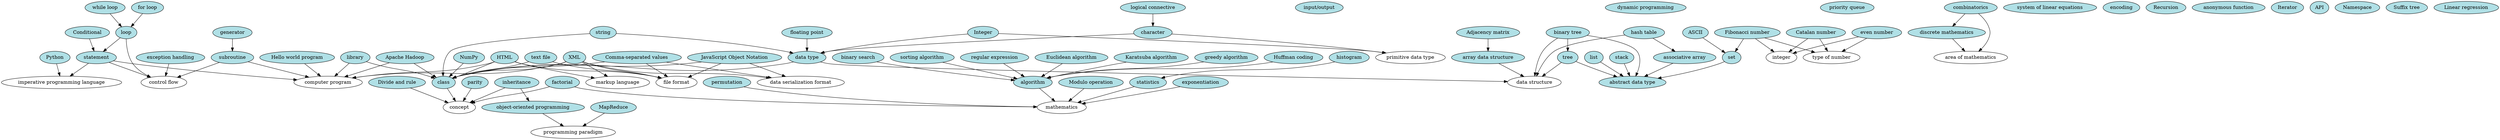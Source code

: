 digraph {
    "Python" [style = filled, fillcolor = powderblue]
    "Integer" [style = filled, fillcolor = powderblue]
    "input/output" [style = filled, fillcolor = powderblue]
    "data type" [style = filled, fillcolor = powderblue]
    "statement" [style = filled, fillcolor = powderblue]
    "Modulo operation" [style = filled, fillcolor = powderblue]
    "while loop" [style = filled, fillcolor = powderblue]
    "exponentiation" [style = filled, fillcolor = powderblue]
    "Conditional" [style = filled, fillcolor = powderblue]
    "logical connective" [style = filled, fillcolor = powderblue]
    "floating point" [style = filled, fillcolor = powderblue]
    "for loop" [style = filled, fillcolor = powderblue]
    "factorial" [style = filled, fillcolor = powderblue]
    "string" [style = filled, fillcolor = powderblue]
    "character" [style = filled, fillcolor = powderblue]
    "associative array" [style = filled, fillcolor = powderblue]
    "abstract data type" [style = filled, fillcolor = powderblue]
    "loop" [style = filled, fillcolor = powderblue]
    "Hello world program" [style = filled, fillcolor = powderblue]
    "greedy algorithm" [style = filled, fillcolor = powderblue]
    "algorithm" [style = filled, fillcolor = powderblue]
    "Huffman coding" [style = filled, fillcolor = powderblue]
    "Divide and rule" [style = filled, fillcolor = powderblue]
    "dynamic programming" [style = filled, fillcolor = powderblue]
    "binary search" [style = filled, fillcolor = powderblue]
    "sorting algorithm" [style = filled, fillcolor = powderblue]
    "priority queue" [style = filled, fillcolor = powderblue]
    "hash table" [style = filled, fillcolor = powderblue]
    "tree" [style = filled, fillcolor = powderblue]
    "binary tree" [style = filled, fillcolor = powderblue]
    "NumPy" [style = filled, fillcolor = powderblue]
    "Comma-separated values" [style = filled, fillcolor = powderblue]
    "library" [style = filled, fillcolor = powderblue]
    "text file" [style = filled, fillcolor = powderblue]
    "Apache Hadoop" [style = filled, fillcolor = powderblue]
    "MapReduce" [style = filled, fillcolor = powderblue]
    "discrete mathematics" [style = filled, fillcolor = powderblue]
    "combinatorics" [style = filled, fillcolor = powderblue]
    "system of linear equations" [style = filled, fillcolor = powderblue]
    "Catalan number" [style = filled, fillcolor = powderblue]
    "class" [style = filled, fillcolor = powderblue]
    "object-oriented programming" [style = filled, fillcolor = powderblue]
    "inheritance" [style = filled, fillcolor = powderblue]
    "encoding" [style = filled, fillcolor = powderblue]
    "list" [style = filled, fillcolor = powderblue]
    "subroutine" [style = filled, fillcolor = powderblue]
    "generator" [style = filled, fillcolor = powderblue]
    "array data structure" [style = filled, fillcolor = powderblue]
    "set" [style = filled, fillcolor = powderblue]
    "Recursion" [style = filled, fillcolor = powderblue]
    "anonymous function" [style = filled, fillcolor = powderblue]
    "regular expression" [style = filled, fillcolor = powderblue]
    "exception handling" [style = filled, fillcolor = powderblue]
    "Iterator" [style = filled, fillcolor = powderblue]
    "API" [style = filled, fillcolor = powderblue]
    "Fibonacci number" [style = filled, fillcolor = powderblue]
    "Euclidean algorithm" [style = filled, fillcolor = powderblue]
    "permutation" [style = filled, fillcolor = powderblue]
    "Adjacency matrix" [style = filled, fillcolor = powderblue]
    "Namespace" [style = filled, fillcolor = powderblue]
    "JavaScript Object Notation" [style = filled, fillcolor = powderblue]
    "XML" [style = filled, fillcolor = powderblue]
    "HTML" [style = filled, fillcolor = powderblue]
    "ASCII" [style = filled, fillcolor = powderblue]
    "Suffix tree" [style = filled, fillcolor = powderblue]
    "Karatsuba algorithm" [style = filled, fillcolor = powderblue]
    "stack" [style = filled, fillcolor = powderblue]
    "statistics" [style = filled, fillcolor = powderblue]
    "histogram" [style = filled, fillcolor = powderblue]
    "Linear regression" [style = filled, fillcolor = powderblue]
    "parity" [style = filled, fillcolor = powderblue]
    "even number" [style = filled, fillcolor = powderblue]
    "data type" -> "data structure"
    "data type" -> "class"
    "while loop" -> "loop"
    "Conditional" -> "statement"
    "for loop" -> "loop"
    "string" -> "data type"
    "string" -> "class"
    "associative array" -> "abstract data type"
    "loop" -> "control flow"
    "loop" -> "statement"
    "greedy algorithm" -> "algorithm"
    "hash table" -> "data structure"
    "hash table" -> "associative array"
    "tree" -> "data structure"
    "tree" -> "abstract data type"
    "binary tree" -> "data structure"
    "binary tree" -> "abstract data type"
    "binary tree" -> "tree"
    "combinatorics" -> "area of mathematics"
    "combinatorics" -> "discrete mathematics"
    "inheritance" -> "object-oriented programming"
    "inheritance" -> "concept"
    "list" -> "abstract data type"
    "generator" -> "subroutine"
    "set" -> "abstract data type"
    "Euclidean algorithm" -> "algorithm"
    "stack" -> "abstract data type"
    "histogram" -> "statistics"
    "Python" -> "imperative programming language"
    "statement" -> "control flow"
    "statement" -> "imperative programming language"
    "statement" -> "computer program"
    "character" -> "data type"
    "character" -> "primitive data type"
    "Integer" -> "data type"
    "Integer" -> "primitive data type"
    "array data structure" -> "data structure"
    "subroutine" -> "control flow"
    "subroutine" -> "computer program"
    "exception handling" -> "control flow"
    "Hello world program" -> "computer program"
    "factorial" -> "mathematics"
    "factorial" -> "concept"
    "statistics" -> "mathematics"
    "algorithm" -> "mathematics"
    "Comma-separated values" -> "class"
    "Comma-separated values" -> "file format"
    "Comma-separated values" -> "data serialization format"
    "HTML" -> "class"
    "HTML" -> "file format"
    "HTML" -> "markup language"
    "HTML" -> "computer program"
    "JavaScript Object Notation" -> "class"
    "JavaScript Object Notation" -> "file format"
    "JavaScript Object Notation" -> "data serialization format"
    "XML" -> "class"
    "XML" -> "computer program"
    "XML" -> "file format"
    "XML" -> "markup language"
    "XML" -> "data serialization format"
    "text file" -> "class"
    "text file" -> "file format"
    "MapReduce" -> "programming paradigm"
    "object-oriented programming" -> "programming paradigm"
    "discrete mathematics" -> "area of mathematics"
    "class" -> "concept"
    "even number" -> "integer"
    "even number" -> "type of number"
    "Fibonacci number" -> "integer"
    "Fibonacci number" -> "type of number"
    "Fibonacci number" -> "set"
    "Modulo operation" -> "mathematics"
    "exponentiation" -> "mathematics"
    "logical connective" -> "character"
    "floating point" -> "data type"
    "Huffman coding" -> "algorithm"
    "Divide and rule" -> "concept"
    "binary search" -> "algorithm"
    "sorting algorithm" -> "algorithm"
    "NumPy" -> "class"
    "library" -> "class"
    "library" -> "computer program"
    "Apache Hadoop" -> "class"
    "Apache Hadoop" -> "computer program"
    "Catalan number" -> "integer"
    "Catalan number" -> "type of number"
    "regular expression" -> "algorithm"
    "permutation" -> "mathematics"
    "Adjacency matrix" -> "array data structure"
    "ASCII" -> "set"
    "Karatsuba algorithm" -> "algorithm"
    "parity" -> "concept"
}
